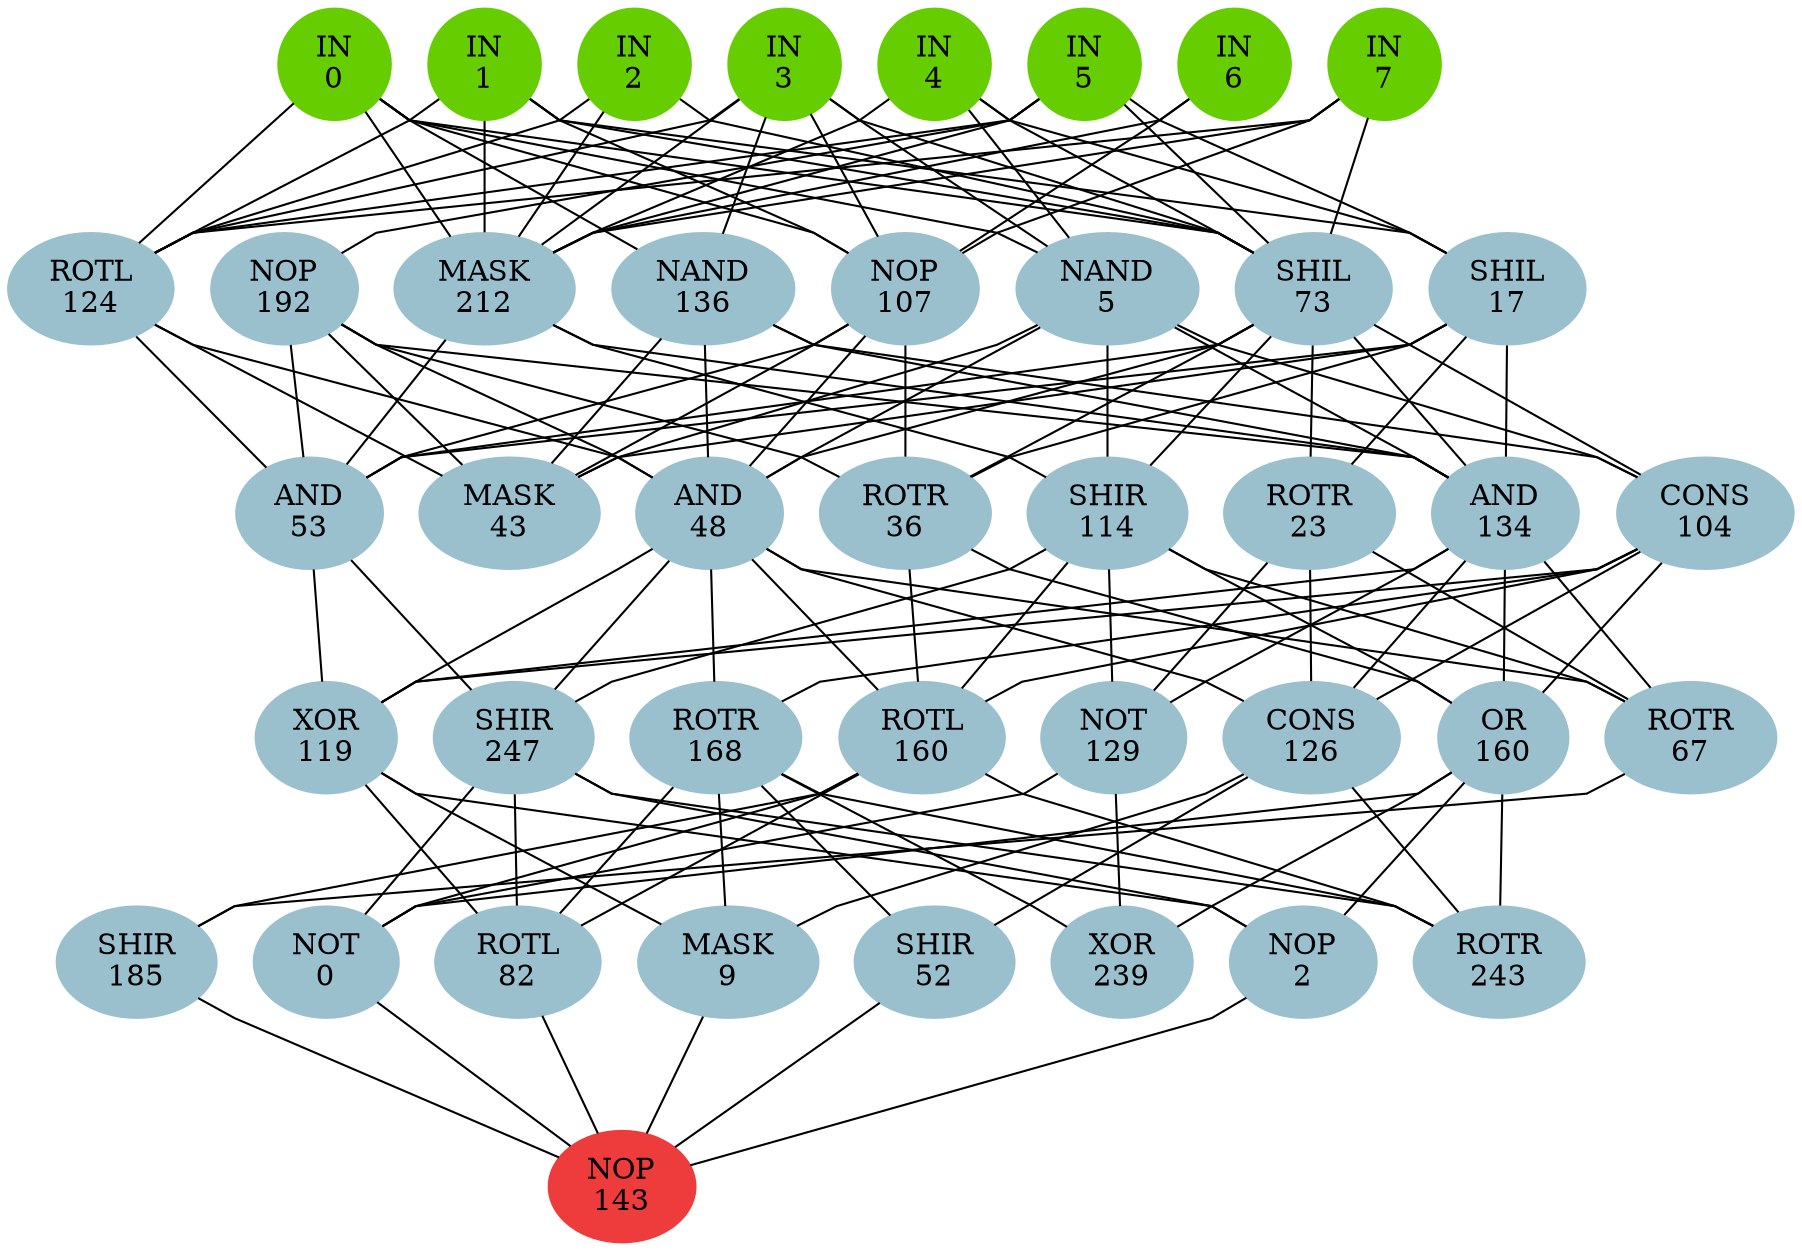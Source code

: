 graph EACircuit {
rankdir=BT;
ranksep=0.75;
ordering=out;
splines=polyline;
node [style=filled, color=lightblue2];

{ rank=same;
node [color=chartreuse3];
"-1_0"[label="IN\n0"];
node [color=chartreuse3];
"-1_1"[label="IN\n1"];
node [color=chartreuse3];
"-1_2"[label="IN\n2"];
node [color=chartreuse3];
"-1_3"[label="IN\n3"];
node [color=chartreuse3];
"-1_4"[label="IN\n4"];
node [color=chartreuse3];
"-1_5"[label="IN\n5"];
node [color=chartreuse3];
"-1_6"[label="IN\n6"];
node [color=chartreuse3];
"-1_7"[label="IN\n7"];
}
{ rank=same;
node [color=lightblue3];
"0_0"[label="ROTL\n124"];
node [color=lightblue3];
"0_1"[label="NOP\n192"];
node [color=lightblue3];
"0_2"[label="MASK\n212"];
node [color=lightblue3];
"0_3"[label="NAND\n136"];
node [color=lightblue3];
"0_4"[label="NOP\n107"];
node [color=lightblue3];
"0_5"[label="NAND\n5"];
node [color=lightblue3];
"0_6"[label="SHIL\n73"];
node [color=lightblue3];
"0_7"[label="SHIL\n17"];
}
{ rank=same;
node [color=lightblue3];
"1_0"[label="AND\n53"];
node [color=lightblue3];
"1_1"[label="MASK\n43"];
node [color=lightblue3];
"1_2"[label="AND\n48"];
node [color=lightblue3];
"1_3"[label="ROTR\n36"];
node [color=lightblue3];
"1_4"[label="SHIR\n114"];
node [color=lightblue3];
"1_5"[label="ROTR\n23"];
node [color=lightblue3];
"1_6"[label="AND\n134"];
node [color=lightblue3];
"1_7"[label="CONS\n104"];
}
{ rank=same;
node [color=lightblue3];
"2_0"[label="XOR\n119"];
node [color=lightblue3];
"2_1"[label="SHIR\n247"];
node [color=lightblue3];
"2_2"[label="ROTR\n168"];
node [color=lightblue3];
"2_3"[label="ROTL\n160"];
node [color=lightblue3];
"2_4"[label="NOT\n129"];
node [color=lightblue3];
"2_5"[label="CONS\n126"];
node [color=lightblue3];
"2_6"[label="OR\n160"];
node [color=lightblue3];
"2_7"[label="ROTR\n67"];
}
{ rank=same;
node [color=lightblue3];
"3_0"[label="SHIR\n185"];
node [color=lightblue3];
"3_1"[label="NOT\n0"];
node [color=lightblue3];
"3_2"[label="ROTL\n82"];
node [color=lightblue3];
"3_3"[label="MASK\n9"];
node [color=lightblue3];
"3_4"[label="SHIR\n52"];
node [color=lightblue3];
"3_5"[label="XOR\n239"];
node [color=lightblue3];
"3_6"[label="NOP\n2"];
node [color=lightblue3];
"3_7"[label="ROTR\n243"];
}
{ rank=same;
node [color=brown2];
"4_0"[label="NOP\n143"];
}
edge[style=invis];
"-1_0" -- "-1_1" -- "-1_2" -- "-1_3" -- "-1_4" -- "-1_5" -- "-1_6" -- "-1_7";
"0_0" -- "0_1" -- "0_2" -- "0_3" -- "0_4" -- "0_5" -- "0_6" -- "0_7";
"1_0" -- "1_1" -- "1_2" -- "1_3" -- "1_4" -- "1_5" -- "1_6" -- "1_7";
"2_0" -- "2_1" -- "2_2" -- "2_3" -- "2_4" -- "2_5" -- "2_6" -- "2_7";
"3_0" -- "3_1" -- "3_2" -- "3_3" -- "3_4" -- "3_5" -- "3_6" -- "3_7";
"4_0" -- "4_0";
edge[style=solid];
"0_0" -- "-1_0";
"0_0" -- "-1_1";
"0_0" -- "-1_2";
"0_0" -- "-1_3";
"0_0" -- "-1_5";
"0_0" -- "-1_7";
"0_1" -- "-1_5";
"0_2" -- "-1_0";
"0_2" -- "-1_1";
"0_2" -- "-1_2";
"0_2" -- "-1_3";
"0_2" -- "-1_4";
"0_2" -- "-1_5";
"0_2" -- "-1_6";
"0_2" -- "-1_7";
"0_3" -- "-1_0";
"0_3" -- "-1_3";
"0_4" -- "-1_0";
"0_4" -- "-1_1";
"0_4" -- "-1_3";
"0_4" -- "-1_6";
"0_4" -- "-1_7";
"0_5" -- "-1_0";
"0_5" -- "-1_3";
"0_5" -- "-1_4";
"0_6" -- "-1_0";
"0_6" -- "-1_1";
"0_6" -- "-1_2";
"0_6" -- "-1_3";
"0_6" -- "-1_4";
"0_6" -- "-1_5";
"0_6" -- "-1_7";
"0_7" -- "-1_1";
"0_7" -- "-1_4";
"0_7" -- "-1_5";
"1_0" -- "0_0";
"1_0" -- "0_1";
"1_0" -- "0_2";
"1_0" -- "0_4";
"1_0" -- "0_6";
"1_0" -- "0_7";
"1_1" -- "0_0";
"1_1" -- "0_1";
"1_1" -- "0_3";
"1_1" -- "0_4";
"1_1" -- "0_5";
"1_1" -- "0_7";
"1_2" -- "0_0";
"1_2" -- "0_1";
"1_2" -- "0_3";
"1_2" -- "0_4";
"1_2" -- "0_5";
"1_2" -- "0_6";
"1_3" -- "0_1";
"1_3" -- "0_4";
"1_3" -- "0_6";
"1_3" -- "0_7";
"1_4" -- "0_2";
"1_4" -- "0_5";
"1_4" -- "0_6";
"1_5" -- "0_6";
"1_5" -- "0_7";
"1_6" -- "0_1";
"1_6" -- "0_2";
"1_6" -- "0_3";
"1_6" -- "0_5";
"1_6" -- "0_6";
"1_6" -- "0_7";
"1_7" -- "0_3";
"1_7" -- "0_5";
"1_7" -- "0_6";
"2_0" -- "1_0";
"2_0" -- "1_2";
"2_0" -- "1_6";
"2_0" -- "1_7";
"2_1" -- "1_0";
"2_1" -- "1_2";
"2_1" -- "1_4";
"2_2" -- "1_2";
"2_2" -- "1_7";
"2_3" -- "1_2";
"2_3" -- "1_3";
"2_3" -- "1_4";
"2_3" -- "1_7";
"2_4" -- "1_4";
"2_4" -- "1_5";
"2_4" -- "1_6";
"2_5" -- "1_2";
"2_5" -- "1_5";
"2_5" -- "1_6";
"2_5" -- "1_7";
"2_6" -- "1_3";
"2_6" -- "1_4";
"2_6" -- "1_6";
"2_6" -- "1_7";
"2_7" -- "1_2";
"2_7" -- "1_4";
"2_7" -- "1_5";
"2_7" -- "1_6";
"3_0" -- "2_3";
"3_0" -- "2_7";
"3_1" -- "2_1";
"3_1" -- "2_3";
"3_1" -- "2_4";
"3_1" -- "2_6";
"3_2" -- "2_0";
"3_2" -- "2_1";
"3_2" -- "2_2";
"3_2" -- "2_3";
"3_3" -- "2_0";
"3_3" -- "2_2";
"3_3" -- "2_5";
"3_4" -- "2_2";
"3_4" -- "2_5";
"3_5" -- "2_2";
"3_5" -- "2_4";
"3_5" -- "2_6";
"3_6" -- "2_0";
"3_6" -- "2_1";
"3_6" -- "2_6";
"3_7" -- "2_1";
"3_7" -- "2_2";
"3_7" -- "2_3";
"3_7" -- "2_5";
"3_7" -- "2_6";
"4_0" -- "3_0";
"4_0" -- "3_1";
"4_0" -- "3_2";
"4_0" -- "3_3";
"4_0" -- "3_4";
"4_0" -- "3_6";
}